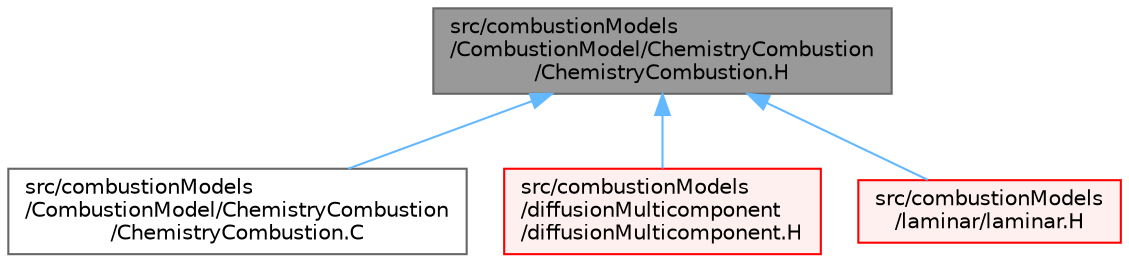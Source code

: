 digraph "src/combustionModels/CombustionModel/ChemistryCombustion/ChemistryCombustion.H"
{
 // LATEX_PDF_SIZE
  bgcolor="transparent";
  edge [fontname=Helvetica,fontsize=10,labelfontname=Helvetica,labelfontsize=10];
  node [fontname=Helvetica,fontsize=10,shape=box,height=0.2,width=0.4];
  Node1 [id="Node000001",label="src/combustionModels\l/CombustionModel/ChemistryCombustion\l/ChemistryCombustion.H",height=0.2,width=0.4,color="gray40", fillcolor="grey60", style="filled", fontcolor="black",tooltip=" "];
  Node1 -> Node2 [id="edge1_Node000001_Node000002",dir="back",color="steelblue1",style="solid",tooltip=" "];
  Node2 [id="Node000002",label="src/combustionModels\l/CombustionModel/ChemistryCombustion\l/ChemistryCombustion.C",height=0.2,width=0.4,color="grey40", fillcolor="white", style="filled",URL="$ChemistryCombustion_8C.html",tooltip=" "];
  Node1 -> Node3 [id="edge2_Node000001_Node000003",dir="back",color="steelblue1",style="solid",tooltip=" "];
  Node3 [id="Node000003",label="src/combustionModels\l/diffusionMulticomponent\l/diffusionMulticomponent.H",height=0.2,width=0.4,color="red", fillcolor="#FFF0F0", style="filled",URL="$diffusionMulticomponent_8H.html",tooltip=" "];
  Node1 -> Node6 [id="edge3_Node000001_Node000006",dir="back",color="steelblue1",style="solid",tooltip=" "];
  Node6 [id="Node000006",label="src/combustionModels\l/laminar/laminar.H",height=0.2,width=0.4,color="red", fillcolor="#FFF0F0", style="filled",URL="$combustionModels_2laminar_2laminar_8H.html",tooltip=" "];
}
